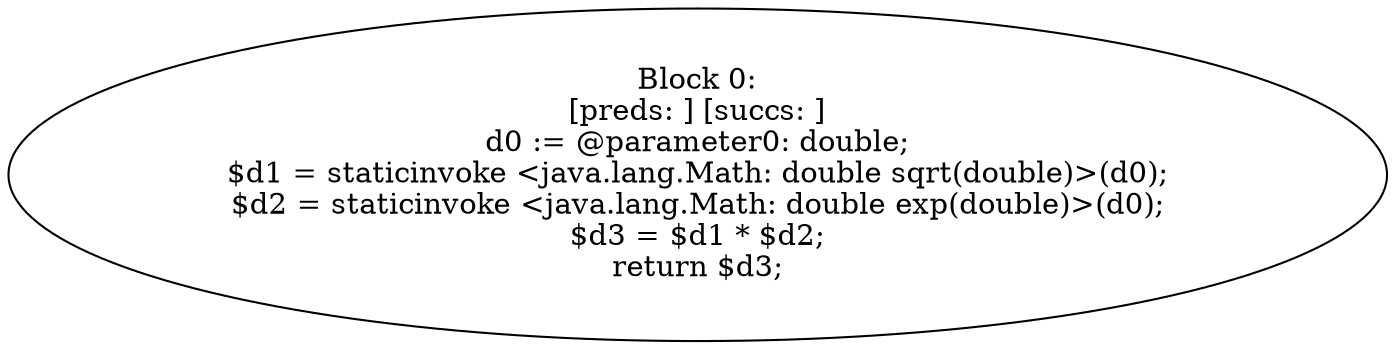 digraph "unitGraph" {
    "Block 0:
[preds: ] [succs: ]
d0 := @parameter0: double;
$d1 = staticinvoke <java.lang.Math: double sqrt(double)>(d0);
$d2 = staticinvoke <java.lang.Math: double exp(double)>(d0);
$d3 = $d1 * $d2;
return $d3;
"
}
